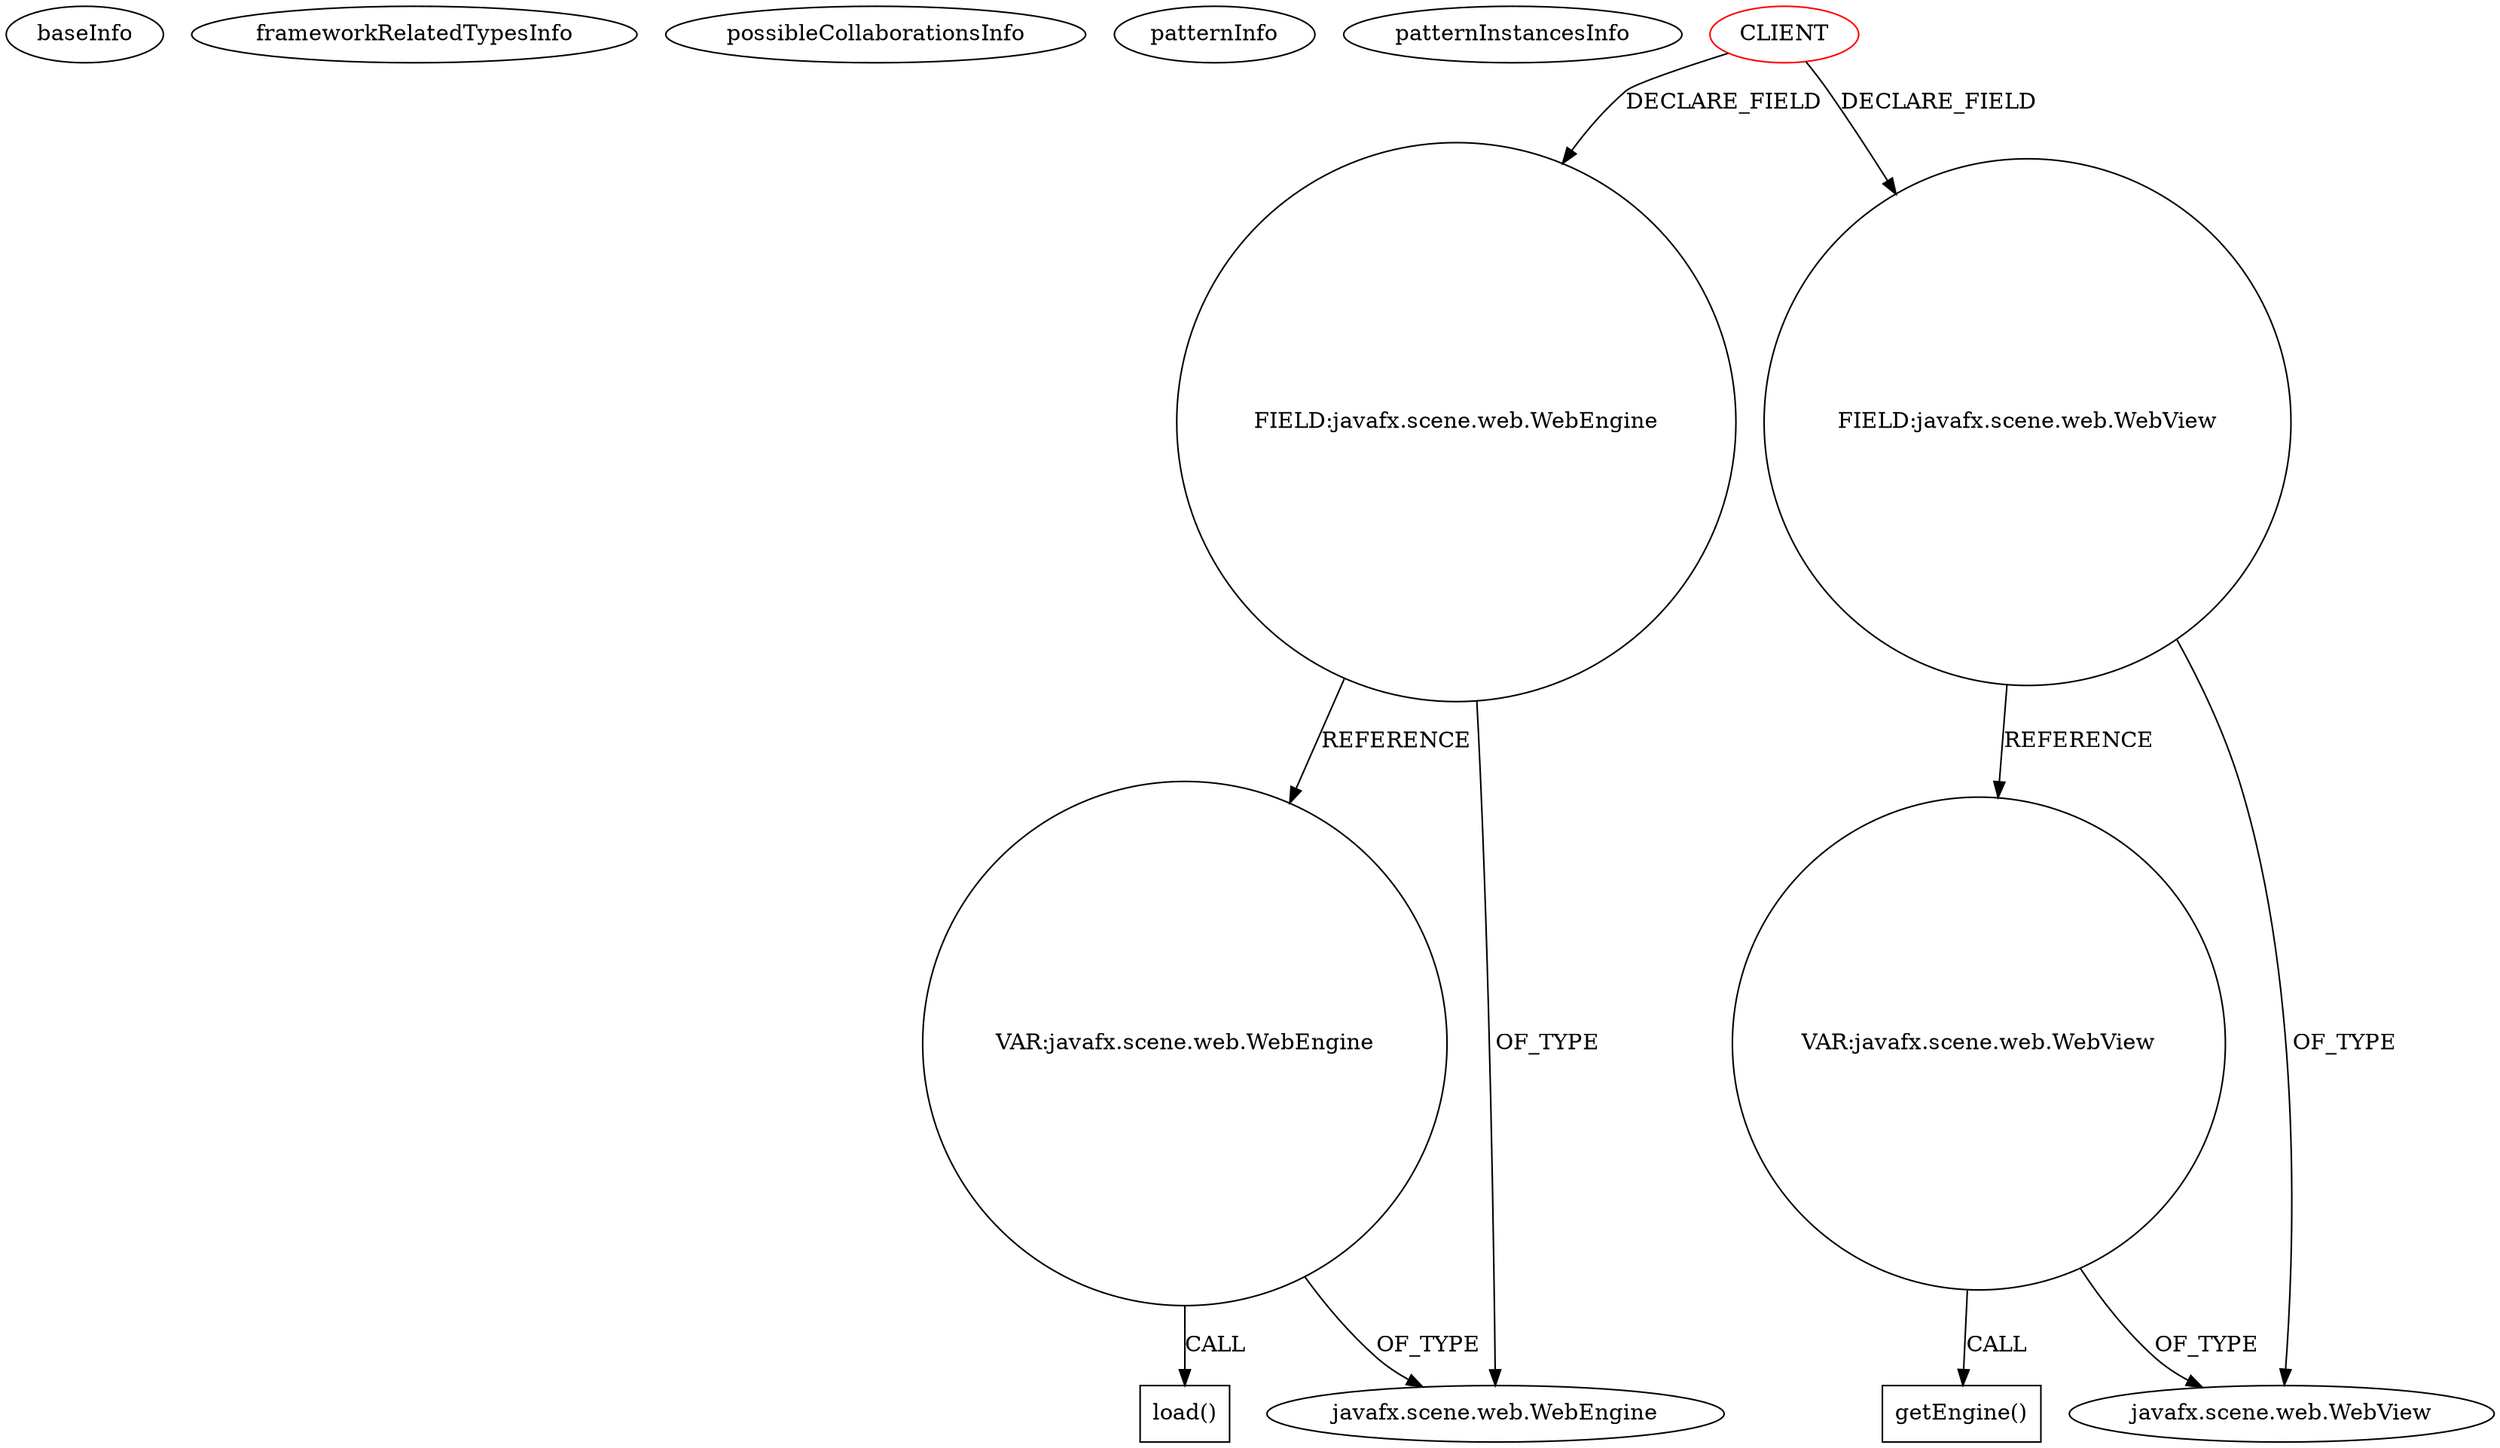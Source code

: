 digraph {
baseInfo[graphId=3874,category="pattern",isAnonymous=false,possibleRelation=false]
frameworkRelatedTypesInfo[]
possibleCollaborationsInfo[]
patternInfo[frequency=2.0,patternRootClient=0]
patternInstancesInfo[0="stepanovdg-VisualJadeMotionModel~/stepanovdg-VisualJadeMotionModel/VisualJadeMotionModel-master/src/by/bsu/kurs/stepanov/visualisation/GoogleMap.java~GoogleMap~4273",1="RomeoGolf-BC~/RomeoGolf-BC/BC-master/src/romeogolf/bc/HelpController.java~HelpController~1141"]
2[label="FIELD:javafx.scene.web.WebEngine",vertexType="FIELD_DECLARATION",isFrameworkType=false,shape=circle]
0[label="CLIENT",vertexType="ROOT_CLIENT_CLASS_DECLARATION",isFrameworkType=false,color=red]
4[label="FIELD:javafx.scene.web.WebView",vertexType="FIELD_DECLARATION",isFrameworkType=false,shape=circle]
10[label="VAR:javafx.scene.web.WebEngine",vertexType="VARIABLE_EXPRESION",isFrameworkType=false,shape=circle]
7[label="VAR:javafx.scene.web.WebView",vertexType="VARIABLE_EXPRESION",isFrameworkType=false,shape=circle]
8[label="getEngine()",vertexType="INSIDE_CALL",isFrameworkType=false,shape=box]
11[label="load()",vertexType="INSIDE_CALL",isFrameworkType=false,shape=box]
3[label="javafx.scene.web.WebEngine",vertexType="FRAMEWORK_CLASS_TYPE",isFrameworkType=false]
5[label="javafx.scene.web.WebView",vertexType="FRAMEWORK_CLASS_TYPE",isFrameworkType=false]
0->2[label="DECLARE_FIELD"]
4->7[label="REFERENCE"]
10->11[label="CALL"]
2->10[label="REFERENCE"]
0->4[label="DECLARE_FIELD"]
7->8[label="CALL"]
10->3[label="OF_TYPE"]
7->5[label="OF_TYPE"]
2->3[label="OF_TYPE"]
4->5[label="OF_TYPE"]
}

